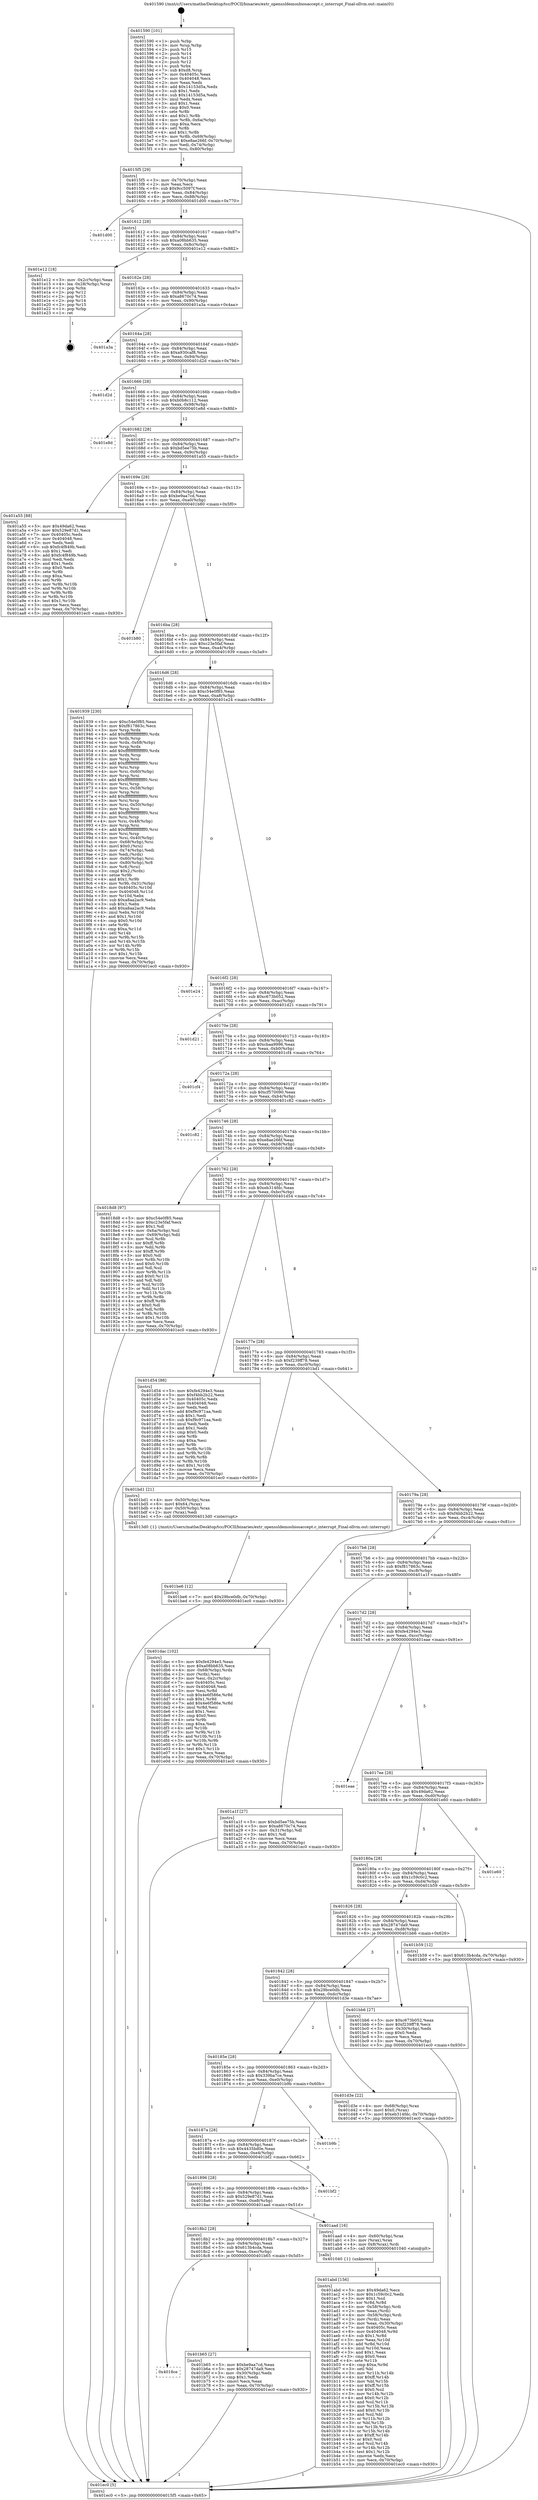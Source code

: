 digraph "0x401590" {
  label = "0x401590 (/mnt/c/Users/mathe/Desktop/tcc/POCII/binaries/extr_openssldemosbiosaccept.c_interrupt_Final-ollvm.out::main(0))"
  labelloc = "t"
  node[shape=record]

  Entry [label="",width=0.3,height=0.3,shape=circle,fillcolor=black,style=filled]
  "0x4015f5" [label="{
     0x4015f5 [29]\l
     | [instrs]\l
     &nbsp;&nbsp;0x4015f5 \<+3\>: mov -0x70(%rbp),%eax\l
     &nbsp;&nbsp;0x4015f8 \<+2\>: mov %eax,%ecx\l
     &nbsp;&nbsp;0x4015fa \<+6\>: sub $0x9cc5097f,%ecx\l
     &nbsp;&nbsp;0x401600 \<+6\>: mov %eax,-0x84(%rbp)\l
     &nbsp;&nbsp;0x401606 \<+6\>: mov %ecx,-0x88(%rbp)\l
     &nbsp;&nbsp;0x40160c \<+6\>: je 0000000000401d00 \<main+0x770\>\l
  }"]
  "0x401d00" [label="{
     0x401d00\l
  }", style=dashed]
  "0x401612" [label="{
     0x401612 [28]\l
     | [instrs]\l
     &nbsp;&nbsp;0x401612 \<+5\>: jmp 0000000000401617 \<main+0x87\>\l
     &nbsp;&nbsp;0x401617 \<+6\>: mov -0x84(%rbp),%eax\l
     &nbsp;&nbsp;0x40161d \<+5\>: sub $0xa08bb635,%eax\l
     &nbsp;&nbsp;0x401622 \<+6\>: mov %eax,-0x8c(%rbp)\l
     &nbsp;&nbsp;0x401628 \<+6\>: je 0000000000401e12 \<main+0x882\>\l
  }"]
  Exit [label="",width=0.3,height=0.3,shape=circle,fillcolor=black,style=filled,peripheries=2]
  "0x401e12" [label="{
     0x401e12 [18]\l
     | [instrs]\l
     &nbsp;&nbsp;0x401e12 \<+3\>: mov -0x2c(%rbp),%eax\l
     &nbsp;&nbsp;0x401e15 \<+4\>: lea -0x28(%rbp),%rsp\l
     &nbsp;&nbsp;0x401e19 \<+1\>: pop %rbx\l
     &nbsp;&nbsp;0x401e1a \<+2\>: pop %r12\l
     &nbsp;&nbsp;0x401e1c \<+2\>: pop %r13\l
     &nbsp;&nbsp;0x401e1e \<+2\>: pop %r14\l
     &nbsp;&nbsp;0x401e20 \<+2\>: pop %r15\l
     &nbsp;&nbsp;0x401e22 \<+1\>: pop %rbp\l
     &nbsp;&nbsp;0x401e23 \<+1\>: ret\l
  }"]
  "0x40162e" [label="{
     0x40162e [28]\l
     | [instrs]\l
     &nbsp;&nbsp;0x40162e \<+5\>: jmp 0000000000401633 \<main+0xa3\>\l
     &nbsp;&nbsp;0x401633 \<+6\>: mov -0x84(%rbp),%eax\l
     &nbsp;&nbsp;0x401639 \<+5\>: sub $0xa8670c74,%eax\l
     &nbsp;&nbsp;0x40163e \<+6\>: mov %eax,-0x90(%rbp)\l
     &nbsp;&nbsp;0x401644 \<+6\>: je 0000000000401a3a \<main+0x4aa\>\l
  }"]
  "0x401be6" [label="{
     0x401be6 [12]\l
     | [instrs]\l
     &nbsp;&nbsp;0x401be6 \<+7\>: movl $0x29bce0db,-0x70(%rbp)\l
     &nbsp;&nbsp;0x401bed \<+5\>: jmp 0000000000401ec0 \<main+0x930\>\l
  }"]
  "0x401a3a" [label="{
     0x401a3a\l
  }", style=dashed]
  "0x40164a" [label="{
     0x40164a [28]\l
     | [instrs]\l
     &nbsp;&nbsp;0x40164a \<+5\>: jmp 000000000040164f \<main+0xbf\>\l
     &nbsp;&nbsp;0x40164f \<+6\>: mov -0x84(%rbp),%eax\l
     &nbsp;&nbsp;0x401655 \<+5\>: sub $0xa930caf8,%eax\l
     &nbsp;&nbsp;0x40165a \<+6\>: mov %eax,-0x94(%rbp)\l
     &nbsp;&nbsp;0x401660 \<+6\>: je 0000000000401d2d \<main+0x79d\>\l
  }"]
  "0x4018ce" [label="{
     0x4018ce\l
  }", style=dashed]
  "0x401d2d" [label="{
     0x401d2d\l
  }", style=dashed]
  "0x401666" [label="{
     0x401666 [28]\l
     | [instrs]\l
     &nbsp;&nbsp;0x401666 \<+5\>: jmp 000000000040166b \<main+0xdb\>\l
     &nbsp;&nbsp;0x40166b \<+6\>: mov -0x84(%rbp),%eax\l
     &nbsp;&nbsp;0x401671 \<+5\>: sub $0xb0b8c112,%eax\l
     &nbsp;&nbsp;0x401676 \<+6\>: mov %eax,-0x98(%rbp)\l
     &nbsp;&nbsp;0x40167c \<+6\>: je 0000000000401e8d \<main+0x8fd\>\l
  }"]
  "0x401b65" [label="{
     0x401b65 [27]\l
     | [instrs]\l
     &nbsp;&nbsp;0x401b65 \<+5\>: mov $0xbe9aa7cd,%eax\l
     &nbsp;&nbsp;0x401b6a \<+5\>: mov $0x28747da9,%ecx\l
     &nbsp;&nbsp;0x401b6f \<+3\>: mov -0x30(%rbp),%edx\l
     &nbsp;&nbsp;0x401b72 \<+3\>: cmp $0x1,%edx\l
     &nbsp;&nbsp;0x401b75 \<+3\>: cmovl %ecx,%eax\l
     &nbsp;&nbsp;0x401b78 \<+3\>: mov %eax,-0x70(%rbp)\l
     &nbsp;&nbsp;0x401b7b \<+5\>: jmp 0000000000401ec0 \<main+0x930\>\l
  }"]
  "0x401e8d" [label="{
     0x401e8d\l
  }", style=dashed]
  "0x401682" [label="{
     0x401682 [28]\l
     | [instrs]\l
     &nbsp;&nbsp;0x401682 \<+5\>: jmp 0000000000401687 \<main+0xf7\>\l
     &nbsp;&nbsp;0x401687 \<+6\>: mov -0x84(%rbp),%eax\l
     &nbsp;&nbsp;0x40168d \<+5\>: sub $0xbd5ee75b,%eax\l
     &nbsp;&nbsp;0x401692 \<+6\>: mov %eax,-0x9c(%rbp)\l
     &nbsp;&nbsp;0x401698 \<+6\>: je 0000000000401a55 \<main+0x4c5\>\l
  }"]
  "0x401abd" [label="{
     0x401abd [156]\l
     | [instrs]\l
     &nbsp;&nbsp;0x401abd \<+5\>: mov $0x49da62,%ecx\l
     &nbsp;&nbsp;0x401ac2 \<+5\>: mov $0x1c59c0c2,%edx\l
     &nbsp;&nbsp;0x401ac7 \<+3\>: mov $0x1,%sil\l
     &nbsp;&nbsp;0x401aca \<+3\>: xor %r8d,%r8d\l
     &nbsp;&nbsp;0x401acd \<+4\>: mov -0x58(%rbp),%rdi\l
     &nbsp;&nbsp;0x401ad1 \<+2\>: mov %eax,(%rdi)\l
     &nbsp;&nbsp;0x401ad3 \<+4\>: mov -0x58(%rbp),%rdi\l
     &nbsp;&nbsp;0x401ad7 \<+2\>: mov (%rdi),%eax\l
     &nbsp;&nbsp;0x401ad9 \<+3\>: mov %eax,-0x30(%rbp)\l
     &nbsp;&nbsp;0x401adc \<+7\>: mov 0x40405c,%eax\l
     &nbsp;&nbsp;0x401ae3 \<+8\>: mov 0x404048,%r9d\l
     &nbsp;&nbsp;0x401aeb \<+4\>: sub $0x1,%r8d\l
     &nbsp;&nbsp;0x401aef \<+3\>: mov %eax,%r10d\l
     &nbsp;&nbsp;0x401af2 \<+3\>: add %r8d,%r10d\l
     &nbsp;&nbsp;0x401af5 \<+4\>: imul %r10d,%eax\l
     &nbsp;&nbsp;0x401af9 \<+3\>: and $0x1,%eax\l
     &nbsp;&nbsp;0x401afc \<+3\>: cmp $0x0,%eax\l
     &nbsp;&nbsp;0x401aff \<+4\>: sete %r11b\l
     &nbsp;&nbsp;0x401b03 \<+4\>: cmp $0xa,%r9d\l
     &nbsp;&nbsp;0x401b07 \<+3\>: setl %bl\l
     &nbsp;&nbsp;0x401b0a \<+3\>: mov %r11b,%r14b\l
     &nbsp;&nbsp;0x401b0d \<+4\>: xor $0xff,%r14b\l
     &nbsp;&nbsp;0x401b11 \<+3\>: mov %bl,%r15b\l
     &nbsp;&nbsp;0x401b14 \<+4\>: xor $0xff,%r15b\l
     &nbsp;&nbsp;0x401b18 \<+4\>: xor $0x0,%sil\l
     &nbsp;&nbsp;0x401b1c \<+3\>: mov %r14b,%r12b\l
     &nbsp;&nbsp;0x401b1f \<+4\>: and $0x0,%r12b\l
     &nbsp;&nbsp;0x401b23 \<+3\>: and %sil,%r11b\l
     &nbsp;&nbsp;0x401b26 \<+3\>: mov %r15b,%r13b\l
     &nbsp;&nbsp;0x401b29 \<+4\>: and $0x0,%r13b\l
     &nbsp;&nbsp;0x401b2d \<+3\>: and %sil,%bl\l
     &nbsp;&nbsp;0x401b30 \<+3\>: or %r11b,%r12b\l
     &nbsp;&nbsp;0x401b33 \<+3\>: or %bl,%r13b\l
     &nbsp;&nbsp;0x401b36 \<+3\>: xor %r13b,%r12b\l
     &nbsp;&nbsp;0x401b39 \<+3\>: or %r15b,%r14b\l
     &nbsp;&nbsp;0x401b3c \<+4\>: xor $0xff,%r14b\l
     &nbsp;&nbsp;0x401b40 \<+4\>: or $0x0,%sil\l
     &nbsp;&nbsp;0x401b44 \<+3\>: and %sil,%r14b\l
     &nbsp;&nbsp;0x401b47 \<+3\>: or %r14b,%r12b\l
     &nbsp;&nbsp;0x401b4a \<+4\>: test $0x1,%r12b\l
     &nbsp;&nbsp;0x401b4e \<+3\>: cmovne %edx,%ecx\l
     &nbsp;&nbsp;0x401b51 \<+3\>: mov %ecx,-0x70(%rbp)\l
     &nbsp;&nbsp;0x401b54 \<+5\>: jmp 0000000000401ec0 \<main+0x930\>\l
  }"]
  "0x401a55" [label="{
     0x401a55 [88]\l
     | [instrs]\l
     &nbsp;&nbsp;0x401a55 \<+5\>: mov $0x49da62,%eax\l
     &nbsp;&nbsp;0x401a5a \<+5\>: mov $0x529e87d1,%ecx\l
     &nbsp;&nbsp;0x401a5f \<+7\>: mov 0x40405c,%edx\l
     &nbsp;&nbsp;0x401a66 \<+7\>: mov 0x404048,%esi\l
     &nbsp;&nbsp;0x401a6d \<+2\>: mov %edx,%edi\l
     &nbsp;&nbsp;0x401a6f \<+6\>: sub $0xfc4f849b,%edi\l
     &nbsp;&nbsp;0x401a75 \<+3\>: sub $0x1,%edi\l
     &nbsp;&nbsp;0x401a78 \<+6\>: add $0xfc4f849b,%edi\l
     &nbsp;&nbsp;0x401a7e \<+3\>: imul %edi,%edx\l
     &nbsp;&nbsp;0x401a81 \<+3\>: and $0x1,%edx\l
     &nbsp;&nbsp;0x401a84 \<+3\>: cmp $0x0,%edx\l
     &nbsp;&nbsp;0x401a87 \<+4\>: sete %r8b\l
     &nbsp;&nbsp;0x401a8b \<+3\>: cmp $0xa,%esi\l
     &nbsp;&nbsp;0x401a8e \<+4\>: setl %r9b\l
     &nbsp;&nbsp;0x401a92 \<+3\>: mov %r8b,%r10b\l
     &nbsp;&nbsp;0x401a95 \<+3\>: and %r9b,%r10b\l
     &nbsp;&nbsp;0x401a98 \<+3\>: xor %r9b,%r8b\l
     &nbsp;&nbsp;0x401a9b \<+3\>: or %r8b,%r10b\l
     &nbsp;&nbsp;0x401a9e \<+4\>: test $0x1,%r10b\l
     &nbsp;&nbsp;0x401aa2 \<+3\>: cmovne %ecx,%eax\l
     &nbsp;&nbsp;0x401aa5 \<+3\>: mov %eax,-0x70(%rbp)\l
     &nbsp;&nbsp;0x401aa8 \<+5\>: jmp 0000000000401ec0 \<main+0x930\>\l
  }"]
  "0x40169e" [label="{
     0x40169e [28]\l
     | [instrs]\l
     &nbsp;&nbsp;0x40169e \<+5\>: jmp 00000000004016a3 \<main+0x113\>\l
     &nbsp;&nbsp;0x4016a3 \<+6\>: mov -0x84(%rbp),%eax\l
     &nbsp;&nbsp;0x4016a9 \<+5\>: sub $0xbe9aa7cd,%eax\l
     &nbsp;&nbsp;0x4016ae \<+6\>: mov %eax,-0xa0(%rbp)\l
     &nbsp;&nbsp;0x4016b4 \<+6\>: je 0000000000401b80 \<main+0x5f0\>\l
  }"]
  "0x4018b2" [label="{
     0x4018b2 [28]\l
     | [instrs]\l
     &nbsp;&nbsp;0x4018b2 \<+5\>: jmp 00000000004018b7 \<main+0x327\>\l
     &nbsp;&nbsp;0x4018b7 \<+6\>: mov -0x84(%rbp),%eax\l
     &nbsp;&nbsp;0x4018bd \<+5\>: sub $0x613b4cda,%eax\l
     &nbsp;&nbsp;0x4018c2 \<+6\>: mov %eax,-0xec(%rbp)\l
     &nbsp;&nbsp;0x4018c8 \<+6\>: je 0000000000401b65 \<main+0x5d5\>\l
  }"]
  "0x401b80" [label="{
     0x401b80\l
  }", style=dashed]
  "0x4016ba" [label="{
     0x4016ba [28]\l
     | [instrs]\l
     &nbsp;&nbsp;0x4016ba \<+5\>: jmp 00000000004016bf \<main+0x12f\>\l
     &nbsp;&nbsp;0x4016bf \<+6\>: mov -0x84(%rbp),%eax\l
     &nbsp;&nbsp;0x4016c5 \<+5\>: sub $0xc23e5faf,%eax\l
     &nbsp;&nbsp;0x4016ca \<+6\>: mov %eax,-0xa4(%rbp)\l
     &nbsp;&nbsp;0x4016d0 \<+6\>: je 0000000000401939 \<main+0x3a9\>\l
  }"]
  "0x401aad" [label="{
     0x401aad [16]\l
     | [instrs]\l
     &nbsp;&nbsp;0x401aad \<+4\>: mov -0x60(%rbp),%rax\l
     &nbsp;&nbsp;0x401ab1 \<+3\>: mov (%rax),%rax\l
     &nbsp;&nbsp;0x401ab4 \<+4\>: mov 0x8(%rax),%rdi\l
     &nbsp;&nbsp;0x401ab8 \<+5\>: call 0000000000401040 \<atoi@plt\>\l
     | [calls]\l
     &nbsp;&nbsp;0x401040 \{1\} (unknown)\l
  }"]
  "0x401939" [label="{
     0x401939 [230]\l
     | [instrs]\l
     &nbsp;&nbsp;0x401939 \<+5\>: mov $0xc54e0f85,%eax\l
     &nbsp;&nbsp;0x40193e \<+5\>: mov $0xf817863c,%ecx\l
     &nbsp;&nbsp;0x401943 \<+3\>: mov %rsp,%rdx\l
     &nbsp;&nbsp;0x401946 \<+4\>: add $0xfffffffffffffff0,%rdx\l
     &nbsp;&nbsp;0x40194a \<+3\>: mov %rdx,%rsp\l
     &nbsp;&nbsp;0x40194d \<+4\>: mov %rdx,-0x68(%rbp)\l
     &nbsp;&nbsp;0x401951 \<+3\>: mov %rsp,%rdx\l
     &nbsp;&nbsp;0x401954 \<+4\>: add $0xfffffffffffffff0,%rdx\l
     &nbsp;&nbsp;0x401958 \<+3\>: mov %rdx,%rsp\l
     &nbsp;&nbsp;0x40195b \<+3\>: mov %rsp,%rsi\l
     &nbsp;&nbsp;0x40195e \<+4\>: add $0xfffffffffffffff0,%rsi\l
     &nbsp;&nbsp;0x401962 \<+3\>: mov %rsi,%rsp\l
     &nbsp;&nbsp;0x401965 \<+4\>: mov %rsi,-0x60(%rbp)\l
     &nbsp;&nbsp;0x401969 \<+3\>: mov %rsp,%rsi\l
     &nbsp;&nbsp;0x40196c \<+4\>: add $0xfffffffffffffff0,%rsi\l
     &nbsp;&nbsp;0x401970 \<+3\>: mov %rsi,%rsp\l
     &nbsp;&nbsp;0x401973 \<+4\>: mov %rsi,-0x58(%rbp)\l
     &nbsp;&nbsp;0x401977 \<+3\>: mov %rsp,%rsi\l
     &nbsp;&nbsp;0x40197a \<+4\>: add $0xfffffffffffffff0,%rsi\l
     &nbsp;&nbsp;0x40197e \<+3\>: mov %rsi,%rsp\l
     &nbsp;&nbsp;0x401981 \<+4\>: mov %rsi,-0x50(%rbp)\l
     &nbsp;&nbsp;0x401985 \<+3\>: mov %rsp,%rsi\l
     &nbsp;&nbsp;0x401988 \<+4\>: add $0xfffffffffffffff0,%rsi\l
     &nbsp;&nbsp;0x40198c \<+3\>: mov %rsi,%rsp\l
     &nbsp;&nbsp;0x40198f \<+4\>: mov %rsi,-0x48(%rbp)\l
     &nbsp;&nbsp;0x401993 \<+3\>: mov %rsp,%rsi\l
     &nbsp;&nbsp;0x401996 \<+4\>: add $0xfffffffffffffff0,%rsi\l
     &nbsp;&nbsp;0x40199a \<+3\>: mov %rsi,%rsp\l
     &nbsp;&nbsp;0x40199d \<+4\>: mov %rsi,-0x40(%rbp)\l
     &nbsp;&nbsp;0x4019a1 \<+4\>: mov -0x68(%rbp),%rsi\l
     &nbsp;&nbsp;0x4019a5 \<+6\>: movl $0x0,(%rsi)\l
     &nbsp;&nbsp;0x4019ab \<+3\>: mov -0x74(%rbp),%edi\l
     &nbsp;&nbsp;0x4019ae \<+2\>: mov %edi,(%rdx)\l
     &nbsp;&nbsp;0x4019b0 \<+4\>: mov -0x60(%rbp),%rsi\l
     &nbsp;&nbsp;0x4019b4 \<+4\>: mov -0x80(%rbp),%r8\l
     &nbsp;&nbsp;0x4019b8 \<+3\>: mov %r8,(%rsi)\l
     &nbsp;&nbsp;0x4019bb \<+3\>: cmpl $0x2,(%rdx)\l
     &nbsp;&nbsp;0x4019be \<+4\>: setne %r9b\l
     &nbsp;&nbsp;0x4019c2 \<+4\>: and $0x1,%r9b\l
     &nbsp;&nbsp;0x4019c6 \<+4\>: mov %r9b,-0x31(%rbp)\l
     &nbsp;&nbsp;0x4019ca \<+8\>: mov 0x40405c,%r10d\l
     &nbsp;&nbsp;0x4019d2 \<+8\>: mov 0x404048,%r11d\l
     &nbsp;&nbsp;0x4019da \<+3\>: mov %r10d,%ebx\l
     &nbsp;&nbsp;0x4019dd \<+6\>: sub $0xa8aa2ac9,%ebx\l
     &nbsp;&nbsp;0x4019e3 \<+3\>: sub $0x1,%ebx\l
     &nbsp;&nbsp;0x4019e6 \<+6\>: add $0xa8aa2ac9,%ebx\l
     &nbsp;&nbsp;0x4019ec \<+4\>: imul %ebx,%r10d\l
     &nbsp;&nbsp;0x4019f0 \<+4\>: and $0x1,%r10d\l
     &nbsp;&nbsp;0x4019f4 \<+4\>: cmp $0x0,%r10d\l
     &nbsp;&nbsp;0x4019f8 \<+4\>: sete %r9b\l
     &nbsp;&nbsp;0x4019fc \<+4\>: cmp $0xa,%r11d\l
     &nbsp;&nbsp;0x401a00 \<+4\>: setl %r14b\l
     &nbsp;&nbsp;0x401a04 \<+3\>: mov %r9b,%r15b\l
     &nbsp;&nbsp;0x401a07 \<+3\>: and %r14b,%r15b\l
     &nbsp;&nbsp;0x401a0a \<+3\>: xor %r14b,%r9b\l
     &nbsp;&nbsp;0x401a0d \<+3\>: or %r9b,%r15b\l
     &nbsp;&nbsp;0x401a10 \<+4\>: test $0x1,%r15b\l
     &nbsp;&nbsp;0x401a14 \<+3\>: cmovne %ecx,%eax\l
     &nbsp;&nbsp;0x401a17 \<+3\>: mov %eax,-0x70(%rbp)\l
     &nbsp;&nbsp;0x401a1a \<+5\>: jmp 0000000000401ec0 \<main+0x930\>\l
  }"]
  "0x4016d6" [label="{
     0x4016d6 [28]\l
     | [instrs]\l
     &nbsp;&nbsp;0x4016d6 \<+5\>: jmp 00000000004016db \<main+0x14b\>\l
     &nbsp;&nbsp;0x4016db \<+6\>: mov -0x84(%rbp),%eax\l
     &nbsp;&nbsp;0x4016e1 \<+5\>: sub $0xc54e0f85,%eax\l
     &nbsp;&nbsp;0x4016e6 \<+6\>: mov %eax,-0xa8(%rbp)\l
     &nbsp;&nbsp;0x4016ec \<+6\>: je 0000000000401e24 \<main+0x894\>\l
  }"]
  "0x401896" [label="{
     0x401896 [28]\l
     | [instrs]\l
     &nbsp;&nbsp;0x401896 \<+5\>: jmp 000000000040189b \<main+0x30b\>\l
     &nbsp;&nbsp;0x40189b \<+6\>: mov -0x84(%rbp),%eax\l
     &nbsp;&nbsp;0x4018a1 \<+5\>: sub $0x529e87d1,%eax\l
     &nbsp;&nbsp;0x4018a6 \<+6\>: mov %eax,-0xe8(%rbp)\l
     &nbsp;&nbsp;0x4018ac \<+6\>: je 0000000000401aad \<main+0x51d\>\l
  }"]
  "0x401e24" [label="{
     0x401e24\l
  }", style=dashed]
  "0x4016f2" [label="{
     0x4016f2 [28]\l
     | [instrs]\l
     &nbsp;&nbsp;0x4016f2 \<+5\>: jmp 00000000004016f7 \<main+0x167\>\l
     &nbsp;&nbsp;0x4016f7 \<+6\>: mov -0x84(%rbp),%eax\l
     &nbsp;&nbsp;0x4016fd \<+5\>: sub $0xc673b052,%eax\l
     &nbsp;&nbsp;0x401702 \<+6\>: mov %eax,-0xac(%rbp)\l
     &nbsp;&nbsp;0x401708 \<+6\>: je 0000000000401d21 \<main+0x791\>\l
  }"]
  "0x401bf2" [label="{
     0x401bf2\l
  }", style=dashed]
  "0x401d21" [label="{
     0x401d21\l
  }", style=dashed]
  "0x40170e" [label="{
     0x40170e [28]\l
     | [instrs]\l
     &nbsp;&nbsp;0x40170e \<+5\>: jmp 0000000000401713 \<main+0x183\>\l
     &nbsp;&nbsp;0x401713 \<+6\>: mov -0x84(%rbp),%eax\l
     &nbsp;&nbsp;0x401719 \<+5\>: sub $0xcbaa9996,%eax\l
     &nbsp;&nbsp;0x40171e \<+6\>: mov %eax,-0xb0(%rbp)\l
     &nbsp;&nbsp;0x401724 \<+6\>: je 0000000000401cf4 \<main+0x764\>\l
  }"]
  "0x40187a" [label="{
     0x40187a [28]\l
     | [instrs]\l
     &nbsp;&nbsp;0x40187a \<+5\>: jmp 000000000040187f \<main+0x2ef\>\l
     &nbsp;&nbsp;0x40187f \<+6\>: mov -0x84(%rbp),%eax\l
     &nbsp;&nbsp;0x401885 \<+5\>: sub $0x4435bd0e,%eax\l
     &nbsp;&nbsp;0x40188a \<+6\>: mov %eax,-0xe4(%rbp)\l
     &nbsp;&nbsp;0x401890 \<+6\>: je 0000000000401bf2 \<main+0x662\>\l
  }"]
  "0x401cf4" [label="{
     0x401cf4\l
  }", style=dashed]
  "0x40172a" [label="{
     0x40172a [28]\l
     | [instrs]\l
     &nbsp;&nbsp;0x40172a \<+5\>: jmp 000000000040172f \<main+0x19f\>\l
     &nbsp;&nbsp;0x40172f \<+6\>: mov -0x84(%rbp),%eax\l
     &nbsp;&nbsp;0x401735 \<+5\>: sub $0xcf570090,%eax\l
     &nbsp;&nbsp;0x40173a \<+6\>: mov %eax,-0xb4(%rbp)\l
     &nbsp;&nbsp;0x401740 \<+6\>: je 0000000000401c82 \<main+0x6f2\>\l
  }"]
  "0x401b9b" [label="{
     0x401b9b\l
  }", style=dashed]
  "0x401c82" [label="{
     0x401c82\l
  }", style=dashed]
  "0x401746" [label="{
     0x401746 [28]\l
     | [instrs]\l
     &nbsp;&nbsp;0x401746 \<+5\>: jmp 000000000040174b \<main+0x1bb\>\l
     &nbsp;&nbsp;0x40174b \<+6\>: mov -0x84(%rbp),%eax\l
     &nbsp;&nbsp;0x401751 \<+5\>: sub $0xe8ae266f,%eax\l
     &nbsp;&nbsp;0x401756 \<+6\>: mov %eax,-0xb8(%rbp)\l
     &nbsp;&nbsp;0x40175c \<+6\>: je 00000000004018d8 \<main+0x348\>\l
  }"]
  "0x40185e" [label="{
     0x40185e [28]\l
     | [instrs]\l
     &nbsp;&nbsp;0x40185e \<+5\>: jmp 0000000000401863 \<main+0x2d3\>\l
     &nbsp;&nbsp;0x401863 \<+6\>: mov -0x84(%rbp),%eax\l
     &nbsp;&nbsp;0x401869 \<+5\>: sub $0x339ba7ce,%eax\l
     &nbsp;&nbsp;0x40186e \<+6\>: mov %eax,-0xe0(%rbp)\l
     &nbsp;&nbsp;0x401874 \<+6\>: je 0000000000401b9b \<main+0x60b\>\l
  }"]
  "0x4018d8" [label="{
     0x4018d8 [97]\l
     | [instrs]\l
     &nbsp;&nbsp;0x4018d8 \<+5\>: mov $0xc54e0f85,%eax\l
     &nbsp;&nbsp;0x4018dd \<+5\>: mov $0xc23e5faf,%ecx\l
     &nbsp;&nbsp;0x4018e2 \<+2\>: mov $0x1,%dl\l
     &nbsp;&nbsp;0x4018e4 \<+4\>: mov -0x6a(%rbp),%sil\l
     &nbsp;&nbsp;0x4018e8 \<+4\>: mov -0x69(%rbp),%dil\l
     &nbsp;&nbsp;0x4018ec \<+3\>: mov %sil,%r8b\l
     &nbsp;&nbsp;0x4018ef \<+4\>: xor $0xff,%r8b\l
     &nbsp;&nbsp;0x4018f3 \<+3\>: mov %dil,%r9b\l
     &nbsp;&nbsp;0x4018f6 \<+4\>: xor $0xff,%r9b\l
     &nbsp;&nbsp;0x4018fa \<+3\>: xor $0x0,%dl\l
     &nbsp;&nbsp;0x4018fd \<+3\>: mov %r8b,%r10b\l
     &nbsp;&nbsp;0x401900 \<+4\>: and $0x0,%r10b\l
     &nbsp;&nbsp;0x401904 \<+3\>: and %dl,%sil\l
     &nbsp;&nbsp;0x401907 \<+3\>: mov %r9b,%r11b\l
     &nbsp;&nbsp;0x40190a \<+4\>: and $0x0,%r11b\l
     &nbsp;&nbsp;0x40190e \<+3\>: and %dl,%dil\l
     &nbsp;&nbsp;0x401911 \<+3\>: or %sil,%r10b\l
     &nbsp;&nbsp;0x401914 \<+3\>: or %dil,%r11b\l
     &nbsp;&nbsp;0x401917 \<+3\>: xor %r11b,%r10b\l
     &nbsp;&nbsp;0x40191a \<+3\>: or %r9b,%r8b\l
     &nbsp;&nbsp;0x40191d \<+4\>: xor $0xff,%r8b\l
     &nbsp;&nbsp;0x401921 \<+3\>: or $0x0,%dl\l
     &nbsp;&nbsp;0x401924 \<+3\>: and %dl,%r8b\l
     &nbsp;&nbsp;0x401927 \<+3\>: or %r8b,%r10b\l
     &nbsp;&nbsp;0x40192a \<+4\>: test $0x1,%r10b\l
     &nbsp;&nbsp;0x40192e \<+3\>: cmovne %ecx,%eax\l
     &nbsp;&nbsp;0x401931 \<+3\>: mov %eax,-0x70(%rbp)\l
     &nbsp;&nbsp;0x401934 \<+5\>: jmp 0000000000401ec0 \<main+0x930\>\l
  }"]
  "0x401762" [label="{
     0x401762 [28]\l
     | [instrs]\l
     &nbsp;&nbsp;0x401762 \<+5\>: jmp 0000000000401767 \<main+0x1d7\>\l
     &nbsp;&nbsp;0x401767 \<+6\>: mov -0x84(%rbp),%eax\l
     &nbsp;&nbsp;0x40176d \<+5\>: sub $0xeb314fdc,%eax\l
     &nbsp;&nbsp;0x401772 \<+6\>: mov %eax,-0xbc(%rbp)\l
     &nbsp;&nbsp;0x401778 \<+6\>: je 0000000000401d54 \<main+0x7c4\>\l
  }"]
  "0x401ec0" [label="{
     0x401ec0 [5]\l
     | [instrs]\l
     &nbsp;&nbsp;0x401ec0 \<+5\>: jmp 00000000004015f5 \<main+0x65\>\l
  }"]
  "0x401590" [label="{
     0x401590 [101]\l
     | [instrs]\l
     &nbsp;&nbsp;0x401590 \<+1\>: push %rbp\l
     &nbsp;&nbsp;0x401591 \<+3\>: mov %rsp,%rbp\l
     &nbsp;&nbsp;0x401594 \<+2\>: push %r15\l
     &nbsp;&nbsp;0x401596 \<+2\>: push %r14\l
     &nbsp;&nbsp;0x401598 \<+2\>: push %r13\l
     &nbsp;&nbsp;0x40159a \<+2\>: push %r12\l
     &nbsp;&nbsp;0x40159c \<+1\>: push %rbx\l
     &nbsp;&nbsp;0x40159d \<+7\>: sub $0xd8,%rsp\l
     &nbsp;&nbsp;0x4015a4 \<+7\>: mov 0x40405c,%eax\l
     &nbsp;&nbsp;0x4015ab \<+7\>: mov 0x404048,%ecx\l
     &nbsp;&nbsp;0x4015b2 \<+2\>: mov %eax,%edx\l
     &nbsp;&nbsp;0x4015b4 \<+6\>: add $0x14153d5a,%edx\l
     &nbsp;&nbsp;0x4015ba \<+3\>: sub $0x1,%edx\l
     &nbsp;&nbsp;0x4015bd \<+6\>: sub $0x14153d5a,%edx\l
     &nbsp;&nbsp;0x4015c3 \<+3\>: imul %edx,%eax\l
     &nbsp;&nbsp;0x4015c6 \<+3\>: and $0x1,%eax\l
     &nbsp;&nbsp;0x4015c9 \<+3\>: cmp $0x0,%eax\l
     &nbsp;&nbsp;0x4015cc \<+4\>: sete %r8b\l
     &nbsp;&nbsp;0x4015d0 \<+4\>: and $0x1,%r8b\l
     &nbsp;&nbsp;0x4015d4 \<+4\>: mov %r8b,-0x6a(%rbp)\l
     &nbsp;&nbsp;0x4015d8 \<+3\>: cmp $0xa,%ecx\l
     &nbsp;&nbsp;0x4015db \<+4\>: setl %r8b\l
     &nbsp;&nbsp;0x4015df \<+4\>: and $0x1,%r8b\l
     &nbsp;&nbsp;0x4015e3 \<+4\>: mov %r8b,-0x69(%rbp)\l
     &nbsp;&nbsp;0x4015e7 \<+7\>: movl $0xe8ae266f,-0x70(%rbp)\l
     &nbsp;&nbsp;0x4015ee \<+3\>: mov %edi,-0x74(%rbp)\l
     &nbsp;&nbsp;0x4015f1 \<+4\>: mov %rsi,-0x80(%rbp)\l
  }"]
  "0x401d3e" [label="{
     0x401d3e [22]\l
     | [instrs]\l
     &nbsp;&nbsp;0x401d3e \<+4\>: mov -0x68(%rbp),%rax\l
     &nbsp;&nbsp;0x401d42 \<+6\>: movl $0x0,(%rax)\l
     &nbsp;&nbsp;0x401d48 \<+7\>: movl $0xeb314fdc,-0x70(%rbp)\l
     &nbsp;&nbsp;0x401d4f \<+5\>: jmp 0000000000401ec0 \<main+0x930\>\l
  }"]
  "0x401d54" [label="{
     0x401d54 [88]\l
     | [instrs]\l
     &nbsp;&nbsp;0x401d54 \<+5\>: mov $0xfe4294e3,%eax\l
     &nbsp;&nbsp;0x401d59 \<+5\>: mov $0xf4bb2b22,%ecx\l
     &nbsp;&nbsp;0x401d5e \<+7\>: mov 0x40405c,%edx\l
     &nbsp;&nbsp;0x401d65 \<+7\>: mov 0x404048,%esi\l
     &nbsp;&nbsp;0x401d6c \<+2\>: mov %edx,%edi\l
     &nbsp;&nbsp;0x401d6e \<+6\>: add $0xf9c971aa,%edi\l
     &nbsp;&nbsp;0x401d74 \<+3\>: sub $0x1,%edi\l
     &nbsp;&nbsp;0x401d77 \<+6\>: sub $0xf9c971aa,%edi\l
     &nbsp;&nbsp;0x401d7d \<+3\>: imul %edi,%edx\l
     &nbsp;&nbsp;0x401d80 \<+3\>: and $0x1,%edx\l
     &nbsp;&nbsp;0x401d83 \<+3\>: cmp $0x0,%edx\l
     &nbsp;&nbsp;0x401d86 \<+4\>: sete %r8b\l
     &nbsp;&nbsp;0x401d8a \<+3\>: cmp $0xa,%esi\l
     &nbsp;&nbsp;0x401d8d \<+4\>: setl %r9b\l
     &nbsp;&nbsp;0x401d91 \<+3\>: mov %r8b,%r10b\l
     &nbsp;&nbsp;0x401d94 \<+3\>: and %r9b,%r10b\l
     &nbsp;&nbsp;0x401d97 \<+3\>: xor %r9b,%r8b\l
     &nbsp;&nbsp;0x401d9a \<+3\>: or %r8b,%r10b\l
     &nbsp;&nbsp;0x401d9d \<+4\>: test $0x1,%r10b\l
     &nbsp;&nbsp;0x401da1 \<+3\>: cmovne %ecx,%eax\l
     &nbsp;&nbsp;0x401da4 \<+3\>: mov %eax,-0x70(%rbp)\l
     &nbsp;&nbsp;0x401da7 \<+5\>: jmp 0000000000401ec0 \<main+0x930\>\l
  }"]
  "0x40177e" [label="{
     0x40177e [28]\l
     | [instrs]\l
     &nbsp;&nbsp;0x40177e \<+5\>: jmp 0000000000401783 \<main+0x1f3\>\l
     &nbsp;&nbsp;0x401783 \<+6\>: mov -0x84(%rbp),%eax\l
     &nbsp;&nbsp;0x401789 \<+5\>: sub $0xf239ff78,%eax\l
     &nbsp;&nbsp;0x40178e \<+6\>: mov %eax,-0xc0(%rbp)\l
     &nbsp;&nbsp;0x401794 \<+6\>: je 0000000000401bd1 \<main+0x641\>\l
  }"]
  "0x401842" [label="{
     0x401842 [28]\l
     | [instrs]\l
     &nbsp;&nbsp;0x401842 \<+5\>: jmp 0000000000401847 \<main+0x2b7\>\l
     &nbsp;&nbsp;0x401847 \<+6\>: mov -0x84(%rbp),%eax\l
     &nbsp;&nbsp;0x40184d \<+5\>: sub $0x29bce0db,%eax\l
     &nbsp;&nbsp;0x401852 \<+6\>: mov %eax,-0xdc(%rbp)\l
     &nbsp;&nbsp;0x401858 \<+6\>: je 0000000000401d3e \<main+0x7ae\>\l
  }"]
  "0x401bd1" [label="{
     0x401bd1 [21]\l
     | [instrs]\l
     &nbsp;&nbsp;0x401bd1 \<+4\>: mov -0x50(%rbp),%rax\l
     &nbsp;&nbsp;0x401bd5 \<+6\>: movl $0x64,(%rax)\l
     &nbsp;&nbsp;0x401bdb \<+4\>: mov -0x50(%rbp),%rax\l
     &nbsp;&nbsp;0x401bdf \<+2\>: mov (%rax),%edi\l
     &nbsp;&nbsp;0x401be1 \<+5\>: call 00000000004013d0 \<interrupt\>\l
     | [calls]\l
     &nbsp;&nbsp;0x4013d0 \{1\} (/mnt/c/Users/mathe/Desktop/tcc/POCII/binaries/extr_openssldemosbiosaccept.c_interrupt_Final-ollvm.out::interrupt)\l
  }"]
  "0x40179a" [label="{
     0x40179a [28]\l
     | [instrs]\l
     &nbsp;&nbsp;0x40179a \<+5\>: jmp 000000000040179f \<main+0x20f\>\l
     &nbsp;&nbsp;0x40179f \<+6\>: mov -0x84(%rbp),%eax\l
     &nbsp;&nbsp;0x4017a5 \<+5\>: sub $0xf4bb2b22,%eax\l
     &nbsp;&nbsp;0x4017aa \<+6\>: mov %eax,-0xc4(%rbp)\l
     &nbsp;&nbsp;0x4017b0 \<+6\>: je 0000000000401dac \<main+0x81c\>\l
  }"]
  "0x401bb6" [label="{
     0x401bb6 [27]\l
     | [instrs]\l
     &nbsp;&nbsp;0x401bb6 \<+5\>: mov $0xc673b052,%eax\l
     &nbsp;&nbsp;0x401bbb \<+5\>: mov $0xf239ff78,%ecx\l
     &nbsp;&nbsp;0x401bc0 \<+3\>: mov -0x30(%rbp),%edx\l
     &nbsp;&nbsp;0x401bc3 \<+3\>: cmp $0x0,%edx\l
     &nbsp;&nbsp;0x401bc6 \<+3\>: cmove %ecx,%eax\l
     &nbsp;&nbsp;0x401bc9 \<+3\>: mov %eax,-0x70(%rbp)\l
     &nbsp;&nbsp;0x401bcc \<+5\>: jmp 0000000000401ec0 \<main+0x930\>\l
  }"]
  "0x401dac" [label="{
     0x401dac [102]\l
     | [instrs]\l
     &nbsp;&nbsp;0x401dac \<+5\>: mov $0xfe4294e3,%eax\l
     &nbsp;&nbsp;0x401db1 \<+5\>: mov $0xa08bb635,%ecx\l
     &nbsp;&nbsp;0x401db6 \<+4\>: mov -0x68(%rbp),%rdx\l
     &nbsp;&nbsp;0x401dba \<+2\>: mov (%rdx),%esi\l
     &nbsp;&nbsp;0x401dbc \<+3\>: mov %esi,-0x2c(%rbp)\l
     &nbsp;&nbsp;0x401dbf \<+7\>: mov 0x40405c,%esi\l
     &nbsp;&nbsp;0x401dc6 \<+7\>: mov 0x404048,%edi\l
     &nbsp;&nbsp;0x401dcd \<+3\>: mov %esi,%r8d\l
     &nbsp;&nbsp;0x401dd0 \<+7\>: sub $0x4e6f586e,%r8d\l
     &nbsp;&nbsp;0x401dd7 \<+4\>: sub $0x1,%r8d\l
     &nbsp;&nbsp;0x401ddb \<+7\>: add $0x4e6f586e,%r8d\l
     &nbsp;&nbsp;0x401de2 \<+4\>: imul %r8d,%esi\l
     &nbsp;&nbsp;0x401de6 \<+3\>: and $0x1,%esi\l
     &nbsp;&nbsp;0x401de9 \<+3\>: cmp $0x0,%esi\l
     &nbsp;&nbsp;0x401dec \<+4\>: sete %r9b\l
     &nbsp;&nbsp;0x401df0 \<+3\>: cmp $0xa,%edi\l
     &nbsp;&nbsp;0x401df3 \<+4\>: setl %r10b\l
     &nbsp;&nbsp;0x401df7 \<+3\>: mov %r9b,%r11b\l
     &nbsp;&nbsp;0x401dfa \<+3\>: and %r10b,%r11b\l
     &nbsp;&nbsp;0x401dfd \<+3\>: xor %r10b,%r9b\l
     &nbsp;&nbsp;0x401e00 \<+3\>: or %r9b,%r11b\l
     &nbsp;&nbsp;0x401e03 \<+4\>: test $0x1,%r11b\l
     &nbsp;&nbsp;0x401e07 \<+3\>: cmovne %ecx,%eax\l
     &nbsp;&nbsp;0x401e0a \<+3\>: mov %eax,-0x70(%rbp)\l
     &nbsp;&nbsp;0x401e0d \<+5\>: jmp 0000000000401ec0 \<main+0x930\>\l
  }"]
  "0x4017b6" [label="{
     0x4017b6 [28]\l
     | [instrs]\l
     &nbsp;&nbsp;0x4017b6 \<+5\>: jmp 00000000004017bb \<main+0x22b\>\l
     &nbsp;&nbsp;0x4017bb \<+6\>: mov -0x84(%rbp),%eax\l
     &nbsp;&nbsp;0x4017c1 \<+5\>: sub $0xf817863c,%eax\l
     &nbsp;&nbsp;0x4017c6 \<+6\>: mov %eax,-0xc8(%rbp)\l
     &nbsp;&nbsp;0x4017cc \<+6\>: je 0000000000401a1f \<main+0x48f\>\l
  }"]
  "0x401826" [label="{
     0x401826 [28]\l
     | [instrs]\l
     &nbsp;&nbsp;0x401826 \<+5\>: jmp 000000000040182b \<main+0x29b\>\l
     &nbsp;&nbsp;0x40182b \<+6\>: mov -0x84(%rbp),%eax\l
     &nbsp;&nbsp;0x401831 \<+5\>: sub $0x28747da9,%eax\l
     &nbsp;&nbsp;0x401836 \<+6\>: mov %eax,-0xd8(%rbp)\l
     &nbsp;&nbsp;0x40183c \<+6\>: je 0000000000401bb6 \<main+0x626\>\l
  }"]
  "0x401a1f" [label="{
     0x401a1f [27]\l
     | [instrs]\l
     &nbsp;&nbsp;0x401a1f \<+5\>: mov $0xbd5ee75b,%eax\l
     &nbsp;&nbsp;0x401a24 \<+5\>: mov $0xa8670c74,%ecx\l
     &nbsp;&nbsp;0x401a29 \<+3\>: mov -0x31(%rbp),%dl\l
     &nbsp;&nbsp;0x401a2c \<+3\>: test $0x1,%dl\l
     &nbsp;&nbsp;0x401a2f \<+3\>: cmovne %ecx,%eax\l
     &nbsp;&nbsp;0x401a32 \<+3\>: mov %eax,-0x70(%rbp)\l
     &nbsp;&nbsp;0x401a35 \<+5\>: jmp 0000000000401ec0 \<main+0x930\>\l
  }"]
  "0x4017d2" [label="{
     0x4017d2 [28]\l
     | [instrs]\l
     &nbsp;&nbsp;0x4017d2 \<+5\>: jmp 00000000004017d7 \<main+0x247\>\l
     &nbsp;&nbsp;0x4017d7 \<+6\>: mov -0x84(%rbp),%eax\l
     &nbsp;&nbsp;0x4017dd \<+5\>: sub $0xfe4294e3,%eax\l
     &nbsp;&nbsp;0x4017e2 \<+6\>: mov %eax,-0xcc(%rbp)\l
     &nbsp;&nbsp;0x4017e8 \<+6\>: je 0000000000401eae \<main+0x91e\>\l
  }"]
  "0x401b59" [label="{
     0x401b59 [12]\l
     | [instrs]\l
     &nbsp;&nbsp;0x401b59 \<+7\>: movl $0x613b4cda,-0x70(%rbp)\l
     &nbsp;&nbsp;0x401b60 \<+5\>: jmp 0000000000401ec0 \<main+0x930\>\l
  }"]
  "0x401eae" [label="{
     0x401eae\l
  }", style=dashed]
  "0x4017ee" [label="{
     0x4017ee [28]\l
     | [instrs]\l
     &nbsp;&nbsp;0x4017ee \<+5\>: jmp 00000000004017f3 \<main+0x263\>\l
     &nbsp;&nbsp;0x4017f3 \<+6\>: mov -0x84(%rbp),%eax\l
     &nbsp;&nbsp;0x4017f9 \<+5\>: sub $0x49da62,%eax\l
     &nbsp;&nbsp;0x4017fe \<+6\>: mov %eax,-0xd0(%rbp)\l
     &nbsp;&nbsp;0x401804 \<+6\>: je 0000000000401e60 \<main+0x8d0\>\l
  }"]
  "0x40180a" [label="{
     0x40180a [28]\l
     | [instrs]\l
     &nbsp;&nbsp;0x40180a \<+5\>: jmp 000000000040180f \<main+0x27f\>\l
     &nbsp;&nbsp;0x40180f \<+6\>: mov -0x84(%rbp),%eax\l
     &nbsp;&nbsp;0x401815 \<+5\>: sub $0x1c59c0c2,%eax\l
     &nbsp;&nbsp;0x40181a \<+6\>: mov %eax,-0xd4(%rbp)\l
     &nbsp;&nbsp;0x401820 \<+6\>: je 0000000000401b59 \<main+0x5c9\>\l
  }"]
  "0x401e60" [label="{
     0x401e60\l
  }", style=dashed]
  Entry -> "0x401590" [label=" 1"]
  "0x4015f5" -> "0x401d00" [label=" 0"]
  "0x4015f5" -> "0x401612" [label=" 13"]
  "0x401e12" -> Exit [label=" 1"]
  "0x401612" -> "0x401e12" [label=" 1"]
  "0x401612" -> "0x40162e" [label=" 12"]
  "0x401dac" -> "0x401ec0" [label=" 1"]
  "0x40162e" -> "0x401a3a" [label=" 0"]
  "0x40162e" -> "0x40164a" [label=" 12"]
  "0x401d54" -> "0x401ec0" [label=" 1"]
  "0x40164a" -> "0x401d2d" [label=" 0"]
  "0x40164a" -> "0x401666" [label=" 12"]
  "0x401d3e" -> "0x401ec0" [label=" 1"]
  "0x401666" -> "0x401e8d" [label=" 0"]
  "0x401666" -> "0x401682" [label=" 12"]
  "0x401be6" -> "0x401ec0" [label=" 1"]
  "0x401682" -> "0x401a55" [label=" 1"]
  "0x401682" -> "0x40169e" [label=" 11"]
  "0x401bb6" -> "0x401ec0" [label=" 1"]
  "0x40169e" -> "0x401b80" [label=" 0"]
  "0x40169e" -> "0x4016ba" [label=" 11"]
  "0x401b65" -> "0x401ec0" [label=" 1"]
  "0x4016ba" -> "0x401939" [label=" 1"]
  "0x4016ba" -> "0x4016d6" [label=" 10"]
  "0x4018b2" -> "0x4018ce" [label=" 0"]
  "0x4016d6" -> "0x401e24" [label=" 0"]
  "0x4016d6" -> "0x4016f2" [label=" 10"]
  "0x401bd1" -> "0x401be6" [label=" 1"]
  "0x4016f2" -> "0x401d21" [label=" 0"]
  "0x4016f2" -> "0x40170e" [label=" 10"]
  "0x401b59" -> "0x401ec0" [label=" 1"]
  "0x40170e" -> "0x401cf4" [label=" 0"]
  "0x40170e" -> "0x40172a" [label=" 10"]
  "0x401aad" -> "0x401abd" [label=" 1"]
  "0x40172a" -> "0x401c82" [label=" 0"]
  "0x40172a" -> "0x401746" [label=" 10"]
  "0x401896" -> "0x4018b2" [label=" 1"]
  "0x401746" -> "0x4018d8" [label=" 1"]
  "0x401746" -> "0x401762" [label=" 9"]
  "0x4018d8" -> "0x401ec0" [label=" 1"]
  "0x401590" -> "0x4015f5" [label=" 1"]
  "0x401ec0" -> "0x4015f5" [label=" 12"]
  "0x401939" -> "0x401ec0" [label=" 1"]
  "0x4018b2" -> "0x401b65" [label=" 1"]
  "0x401762" -> "0x401d54" [label=" 1"]
  "0x401762" -> "0x40177e" [label=" 8"]
  "0x40187a" -> "0x401896" [label=" 2"]
  "0x40177e" -> "0x401bd1" [label=" 1"]
  "0x40177e" -> "0x40179a" [label=" 7"]
  "0x401abd" -> "0x401ec0" [label=" 1"]
  "0x40179a" -> "0x401dac" [label=" 1"]
  "0x40179a" -> "0x4017b6" [label=" 6"]
  "0x40185e" -> "0x40187a" [label=" 2"]
  "0x4017b6" -> "0x401a1f" [label=" 1"]
  "0x4017b6" -> "0x4017d2" [label=" 5"]
  "0x401a1f" -> "0x401ec0" [label=" 1"]
  "0x401a55" -> "0x401ec0" [label=" 1"]
  "0x401896" -> "0x401aad" [label=" 1"]
  "0x4017d2" -> "0x401eae" [label=" 0"]
  "0x4017d2" -> "0x4017ee" [label=" 5"]
  "0x401842" -> "0x40185e" [label=" 2"]
  "0x4017ee" -> "0x401e60" [label=" 0"]
  "0x4017ee" -> "0x40180a" [label=" 5"]
  "0x401842" -> "0x401d3e" [label=" 1"]
  "0x40180a" -> "0x401b59" [label=" 1"]
  "0x40180a" -> "0x401826" [label=" 4"]
  "0x40185e" -> "0x401b9b" [label=" 0"]
  "0x401826" -> "0x401bb6" [label=" 1"]
  "0x401826" -> "0x401842" [label=" 3"]
  "0x40187a" -> "0x401bf2" [label=" 0"]
}
